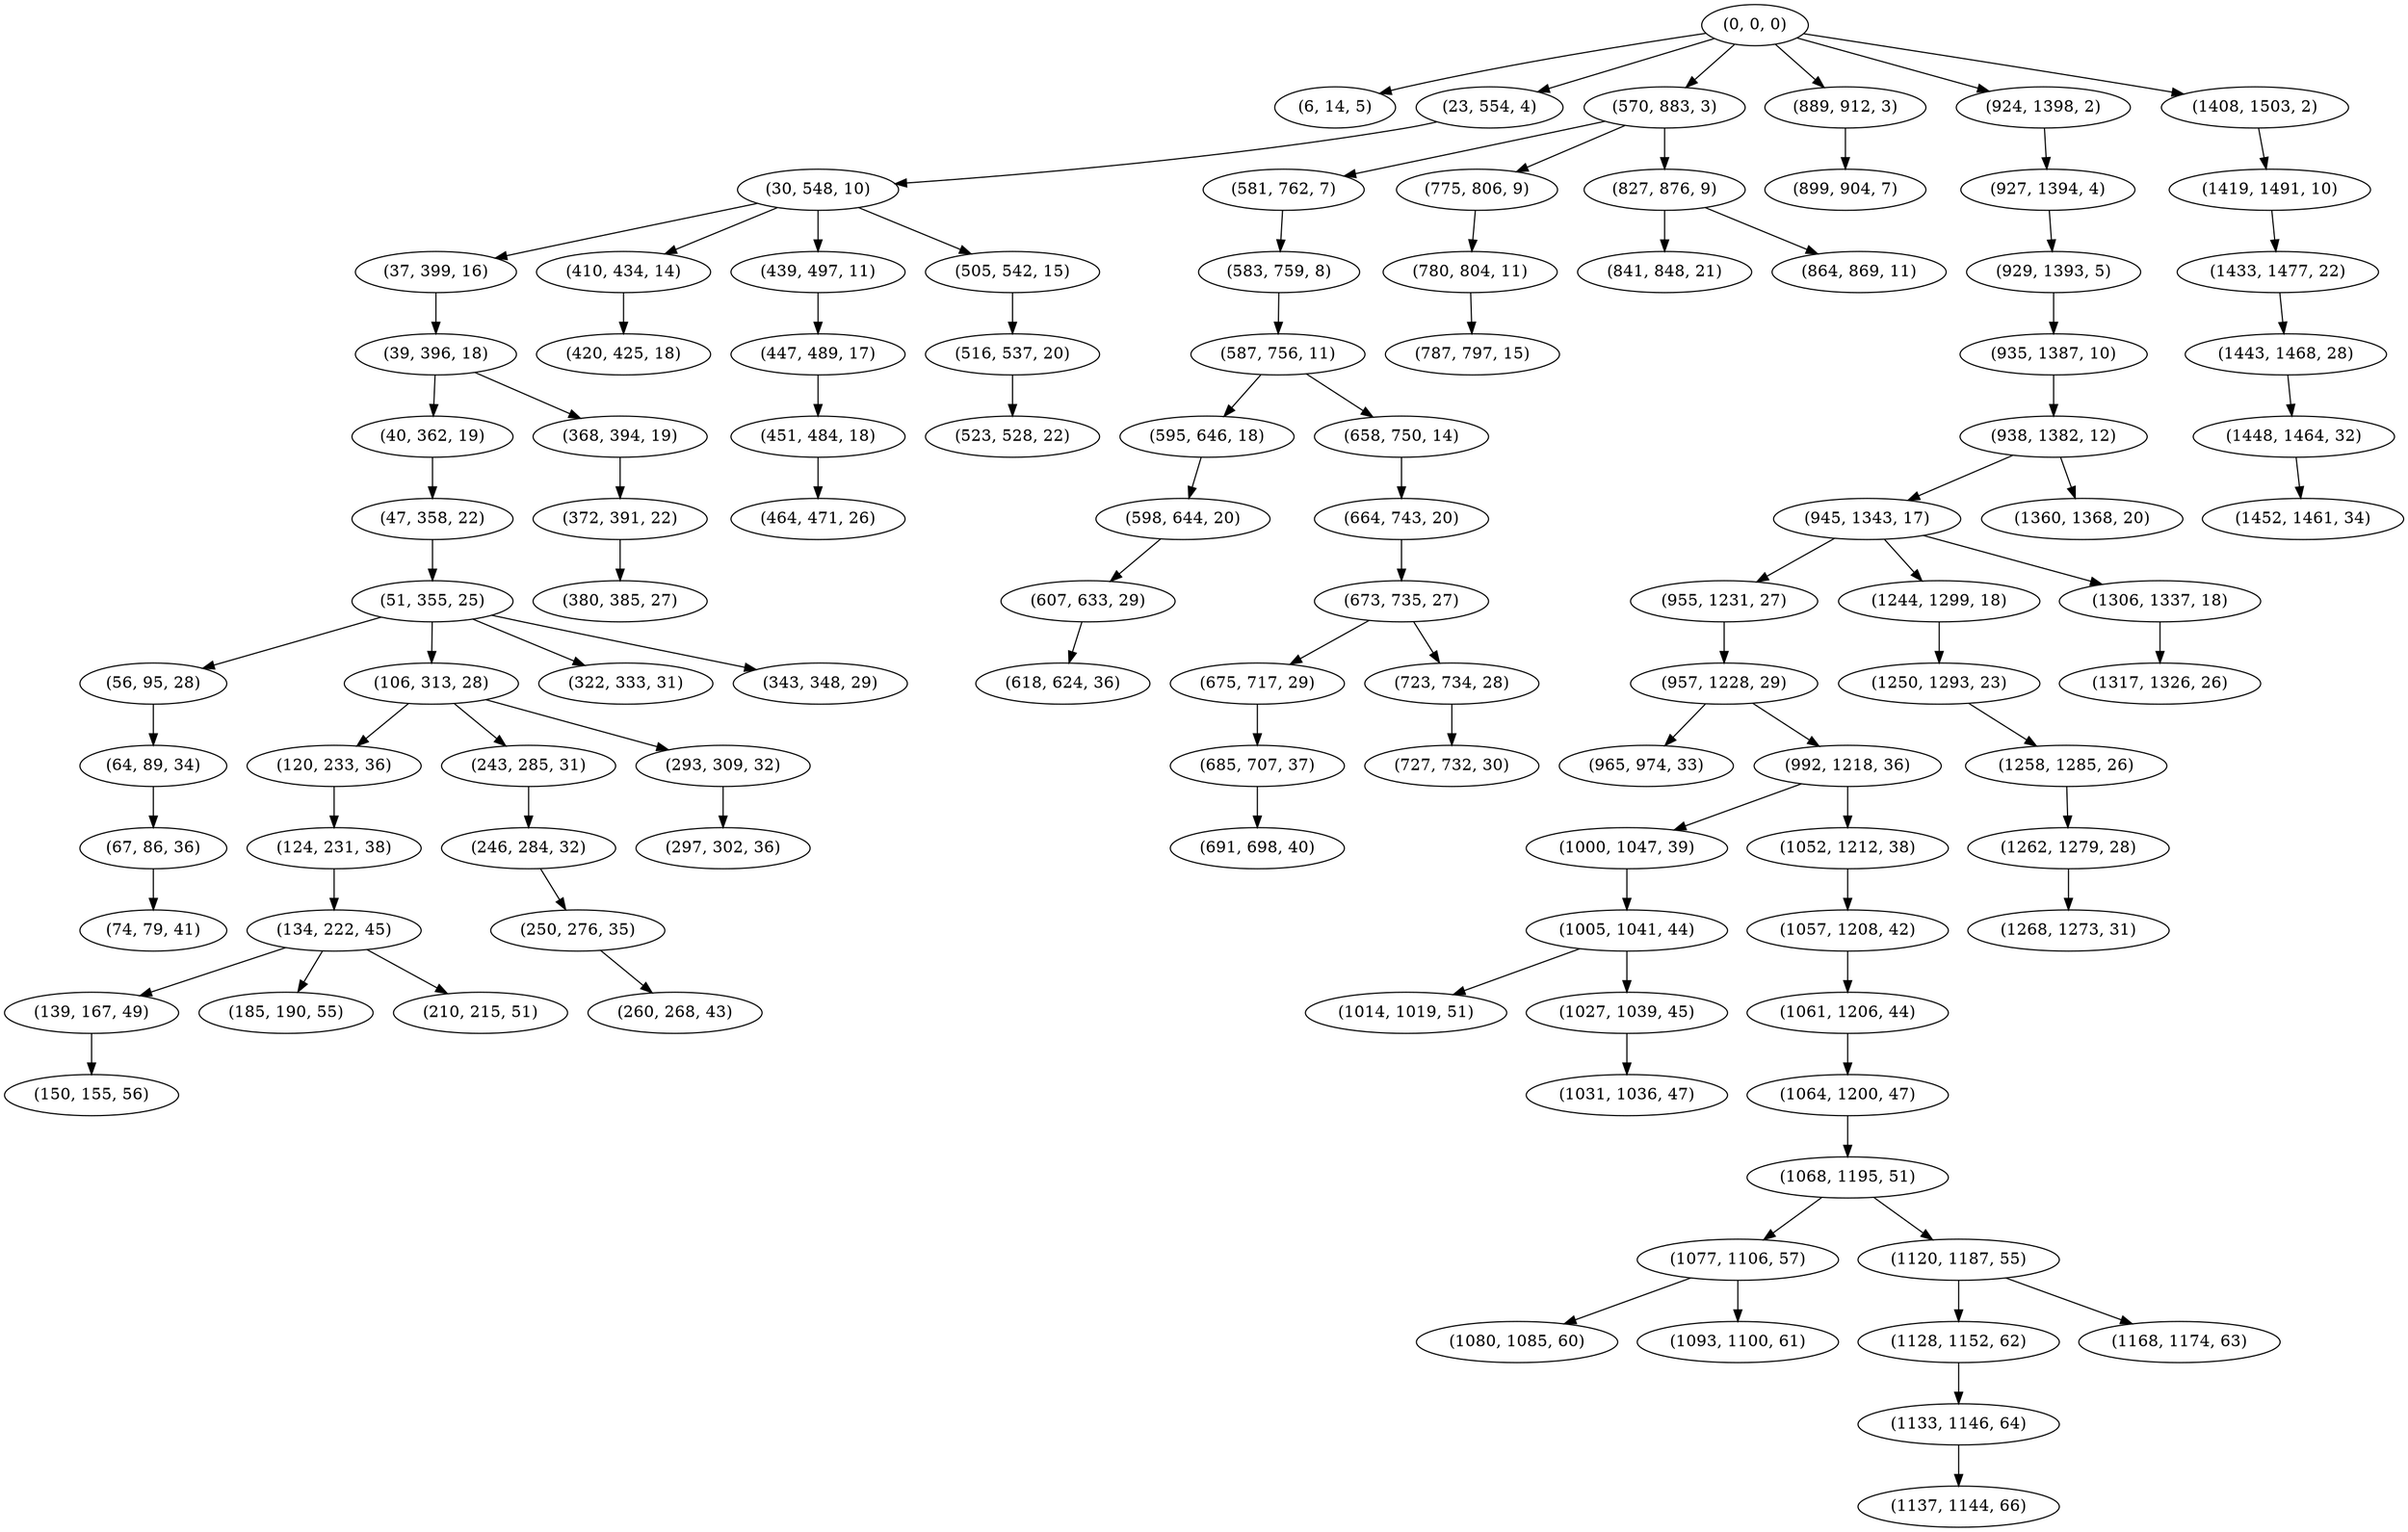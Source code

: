 digraph tree {
    "(0, 0, 0)";
    "(6, 14, 5)";
    "(23, 554, 4)";
    "(30, 548, 10)";
    "(37, 399, 16)";
    "(39, 396, 18)";
    "(40, 362, 19)";
    "(47, 358, 22)";
    "(51, 355, 25)";
    "(56, 95, 28)";
    "(64, 89, 34)";
    "(67, 86, 36)";
    "(74, 79, 41)";
    "(106, 313, 28)";
    "(120, 233, 36)";
    "(124, 231, 38)";
    "(134, 222, 45)";
    "(139, 167, 49)";
    "(150, 155, 56)";
    "(185, 190, 55)";
    "(210, 215, 51)";
    "(243, 285, 31)";
    "(246, 284, 32)";
    "(250, 276, 35)";
    "(260, 268, 43)";
    "(293, 309, 32)";
    "(297, 302, 36)";
    "(322, 333, 31)";
    "(343, 348, 29)";
    "(368, 394, 19)";
    "(372, 391, 22)";
    "(380, 385, 27)";
    "(410, 434, 14)";
    "(420, 425, 18)";
    "(439, 497, 11)";
    "(447, 489, 17)";
    "(451, 484, 18)";
    "(464, 471, 26)";
    "(505, 542, 15)";
    "(516, 537, 20)";
    "(523, 528, 22)";
    "(570, 883, 3)";
    "(581, 762, 7)";
    "(583, 759, 8)";
    "(587, 756, 11)";
    "(595, 646, 18)";
    "(598, 644, 20)";
    "(607, 633, 29)";
    "(618, 624, 36)";
    "(658, 750, 14)";
    "(664, 743, 20)";
    "(673, 735, 27)";
    "(675, 717, 29)";
    "(685, 707, 37)";
    "(691, 698, 40)";
    "(723, 734, 28)";
    "(727, 732, 30)";
    "(775, 806, 9)";
    "(780, 804, 11)";
    "(787, 797, 15)";
    "(827, 876, 9)";
    "(841, 848, 21)";
    "(864, 869, 11)";
    "(889, 912, 3)";
    "(899, 904, 7)";
    "(924, 1398, 2)";
    "(927, 1394, 4)";
    "(929, 1393, 5)";
    "(935, 1387, 10)";
    "(938, 1382, 12)";
    "(945, 1343, 17)";
    "(955, 1231, 27)";
    "(957, 1228, 29)";
    "(965, 974, 33)";
    "(992, 1218, 36)";
    "(1000, 1047, 39)";
    "(1005, 1041, 44)";
    "(1014, 1019, 51)";
    "(1027, 1039, 45)";
    "(1031, 1036, 47)";
    "(1052, 1212, 38)";
    "(1057, 1208, 42)";
    "(1061, 1206, 44)";
    "(1064, 1200, 47)";
    "(1068, 1195, 51)";
    "(1077, 1106, 57)";
    "(1080, 1085, 60)";
    "(1093, 1100, 61)";
    "(1120, 1187, 55)";
    "(1128, 1152, 62)";
    "(1133, 1146, 64)";
    "(1137, 1144, 66)";
    "(1168, 1174, 63)";
    "(1244, 1299, 18)";
    "(1250, 1293, 23)";
    "(1258, 1285, 26)";
    "(1262, 1279, 28)";
    "(1268, 1273, 31)";
    "(1306, 1337, 18)";
    "(1317, 1326, 26)";
    "(1360, 1368, 20)";
    "(1408, 1503, 2)";
    "(1419, 1491, 10)";
    "(1433, 1477, 22)";
    "(1443, 1468, 28)";
    "(1448, 1464, 32)";
    "(1452, 1461, 34)";
    "(0, 0, 0)" -> "(6, 14, 5)";
    "(0, 0, 0)" -> "(23, 554, 4)";
    "(0, 0, 0)" -> "(570, 883, 3)";
    "(0, 0, 0)" -> "(889, 912, 3)";
    "(0, 0, 0)" -> "(924, 1398, 2)";
    "(0, 0, 0)" -> "(1408, 1503, 2)";
    "(23, 554, 4)" -> "(30, 548, 10)";
    "(30, 548, 10)" -> "(37, 399, 16)";
    "(30, 548, 10)" -> "(410, 434, 14)";
    "(30, 548, 10)" -> "(439, 497, 11)";
    "(30, 548, 10)" -> "(505, 542, 15)";
    "(37, 399, 16)" -> "(39, 396, 18)";
    "(39, 396, 18)" -> "(40, 362, 19)";
    "(39, 396, 18)" -> "(368, 394, 19)";
    "(40, 362, 19)" -> "(47, 358, 22)";
    "(47, 358, 22)" -> "(51, 355, 25)";
    "(51, 355, 25)" -> "(56, 95, 28)";
    "(51, 355, 25)" -> "(106, 313, 28)";
    "(51, 355, 25)" -> "(322, 333, 31)";
    "(51, 355, 25)" -> "(343, 348, 29)";
    "(56, 95, 28)" -> "(64, 89, 34)";
    "(64, 89, 34)" -> "(67, 86, 36)";
    "(67, 86, 36)" -> "(74, 79, 41)";
    "(106, 313, 28)" -> "(120, 233, 36)";
    "(106, 313, 28)" -> "(243, 285, 31)";
    "(106, 313, 28)" -> "(293, 309, 32)";
    "(120, 233, 36)" -> "(124, 231, 38)";
    "(124, 231, 38)" -> "(134, 222, 45)";
    "(134, 222, 45)" -> "(139, 167, 49)";
    "(134, 222, 45)" -> "(185, 190, 55)";
    "(134, 222, 45)" -> "(210, 215, 51)";
    "(139, 167, 49)" -> "(150, 155, 56)";
    "(243, 285, 31)" -> "(246, 284, 32)";
    "(246, 284, 32)" -> "(250, 276, 35)";
    "(250, 276, 35)" -> "(260, 268, 43)";
    "(293, 309, 32)" -> "(297, 302, 36)";
    "(368, 394, 19)" -> "(372, 391, 22)";
    "(372, 391, 22)" -> "(380, 385, 27)";
    "(410, 434, 14)" -> "(420, 425, 18)";
    "(439, 497, 11)" -> "(447, 489, 17)";
    "(447, 489, 17)" -> "(451, 484, 18)";
    "(451, 484, 18)" -> "(464, 471, 26)";
    "(505, 542, 15)" -> "(516, 537, 20)";
    "(516, 537, 20)" -> "(523, 528, 22)";
    "(570, 883, 3)" -> "(581, 762, 7)";
    "(570, 883, 3)" -> "(775, 806, 9)";
    "(570, 883, 3)" -> "(827, 876, 9)";
    "(581, 762, 7)" -> "(583, 759, 8)";
    "(583, 759, 8)" -> "(587, 756, 11)";
    "(587, 756, 11)" -> "(595, 646, 18)";
    "(587, 756, 11)" -> "(658, 750, 14)";
    "(595, 646, 18)" -> "(598, 644, 20)";
    "(598, 644, 20)" -> "(607, 633, 29)";
    "(607, 633, 29)" -> "(618, 624, 36)";
    "(658, 750, 14)" -> "(664, 743, 20)";
    "(664, 743, 20)" -> "(673, 735, 27)";
    "(673, 735, 27)" -> "(675, 717, 29)";
    "(673, 735, 27)" -> "(723, 734, 28)";
    "(675, 717, 29)" -> "(685, 707, 37)";
    "(685, 707, 37)" -> "(691, 698, 40)";
    "(723, 734, 28)" -> "(727, 732, 30)";
    "(775, 806, 9)" -> "(780, 804, 11)";
    "(780, 804, 11)" -> "(787, 797, 15)";
    "(827, 876, 9)" -> "(841, 848, 21)";
    "(827, 876, 9)" -> "(864, 869, 11)";
    "(889, 912, 3)" -> "(899, 904, 7)";
    "(924, 1398, 2)" -> "(927, 1394, 4)";
    "(927, 1394, 4)" -> "(929, 1393, 5)";
    "(929, 1393, 5)" -> "(935, 1387, 10)";
    "(935, 1387, 10)" -> "(938, 1382, 12)";
    "(938, 1382, 12)" -> "(945, 1343, 17)";
    "(938, 1382, 12)" -> "(1360, 1368, 20)";
    "(945, 1343, 17)" -> "(955, 1231, 27)";
    "(945, 1343, 17)" -> "(1244, 1299, 18)";
    "(945, 1343, 17)" -> "(1306, 1337, 18)";
    "(955, 1231, 27)" -> "(957, 1228, 29)";
    "(957, 1228, 29)" -> "(965, 974, 33)";
    "(957, 1228, 29)" -> "(992, 1218, 36)";
    "(992, 1218, 36)" -> "(1000, 1047, 39)";
    "(992, 1218, 36)" -> "(1052, 1212, 38)";
    "(1000, 1047, 39)" -> "(1005, 1041, 44)";
    "(1005, 1041, 44)" -> "(1014, 1019, 51)";
    "(1005, 1041, 44)" -> "(1027, 1039, 45)";
    "(1027, 1039, 45)" -> "(1031, 1036, 47)";
    "(1052, 1212, 38)" -> "(1057, 1208, 42)";
    "(1057, 1208, 42)" -> "(1061, 1206, 44)";
    "(1061, 1206, 44)" -> "(1064, 1200, 47)";
    "(1064, 1200, 47)" -> "(1068, 1195, 51)";
    "(1068, 1195, 51)" -> "(1077, 1106, 57)";
    "(1068, 1195, 51)" -> "(1120, 1187, 55)";
    "(1077, 1106, 57)" -> "(1080, 1085, 60)";
    "(1077, 1106, 57)" -> "(1093, 1100, 61)";
    "(1120, 1187, 55)" -> "(1128, 1152, 62)";
    "(1120, 1187, 55)" -> "(1168, 1174, 63)";
    "(1128, 1152, 62)" -> "(1133, 1146, 64)";
    "(1133, 1146, 64)" -> "(1137, 1144, 66)";
    "(1244, 1299, 18)" -> "(1250, 1293, 23)";
    "(1250, 1293, 23)" -> "(1258, 1285, 26)";
    "(1258, 1285, 26)" -> "(1262, 1279, 28)";
    "(1262, 1279, 28)" -> "(1268, 1273, 31)";
    "(1306, 1337, 18)" -> "(1317, 1326, 26)";
    "(1408, 1503, 2)" -> "(1419, 1491, 10)";
    "(1419, 1491, 10)" -> "(1433, 1477, 22)";
    "(1433, 1477, 22)" -> "(1443, 1468, 28)";
    "(1443, 1468, 28)" -> "(1448, 1464, 32)";
    "(1448, 1464, 32)" -> "(1452, 1461, 34)";
}

